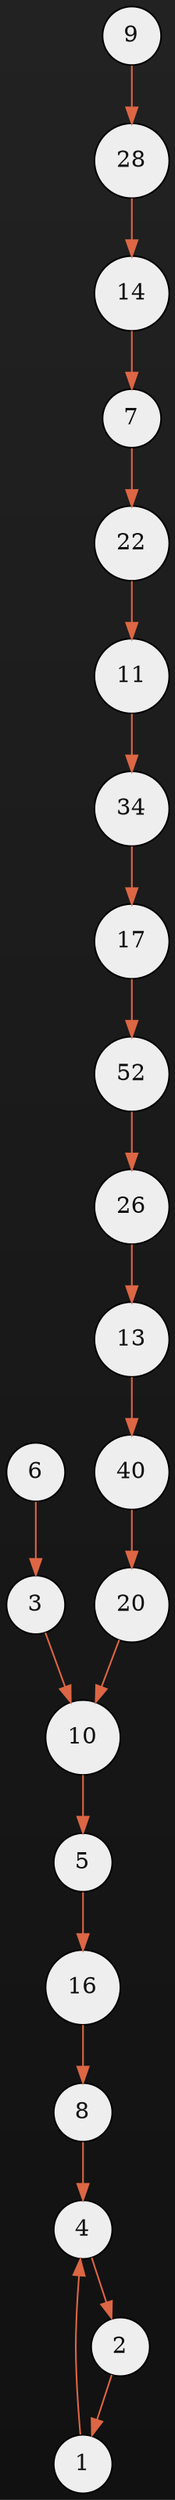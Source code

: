 digraph "collatz-tree-10" {
	node [shape=circle]
	node [style=filled]
	node [fillcolor="#eeeeee"]
	node [fontcolor="#111111"]
	bgcolor="#111111 : #222222"
	gradientangle=90
	subgraph test {
		rank=max
		1
	}
	2 [shape=circle]
	3 [shape=circle]
	4 [shape=circle]
	5 [shape=circle]
	6 [shape=circle]
	7 [shape=circle]
	8 [shape=circle]
	9 [shape=circle]
	2 -> 1 [color="#dd6644"]
	1 -> 4 [color="#dd6644"]
	4 -> 2 [color="#dd6644"]
	3 -> 10 [color="#dd6644"]
	10 -> 5 [color="#dd6644"]
	5 -> 16 [color="#dd6644"]
	16 -> 8 [color="#dd6644"]
	8 -> 4 [color="#dd6644"]
	6 -> 3 [color="#dd6644"]
	7 -> 22 [color="#dd6644"]
	22 -> 11 [color="#dd6644"]
	11 -> 34 [color="#dd6644"]
	34 -> 17 [color="#dd6644"]
	17 -> 52 [color="#dd6644"]
	52 -> 26 [color="#dd6644"]
	26 -> 13 [color="#dd6644"]
	13 -> 40 [color="#dd6644"]
	40 -> 20 [color="#dd6644"]
	20 -> 10 [color="#dd6644"]
	9 -> 28 [color="#dd6644"]
	28 -> 14 [color="#dd6644"]
	14 -> 7 [color="#dd6644"]
}
